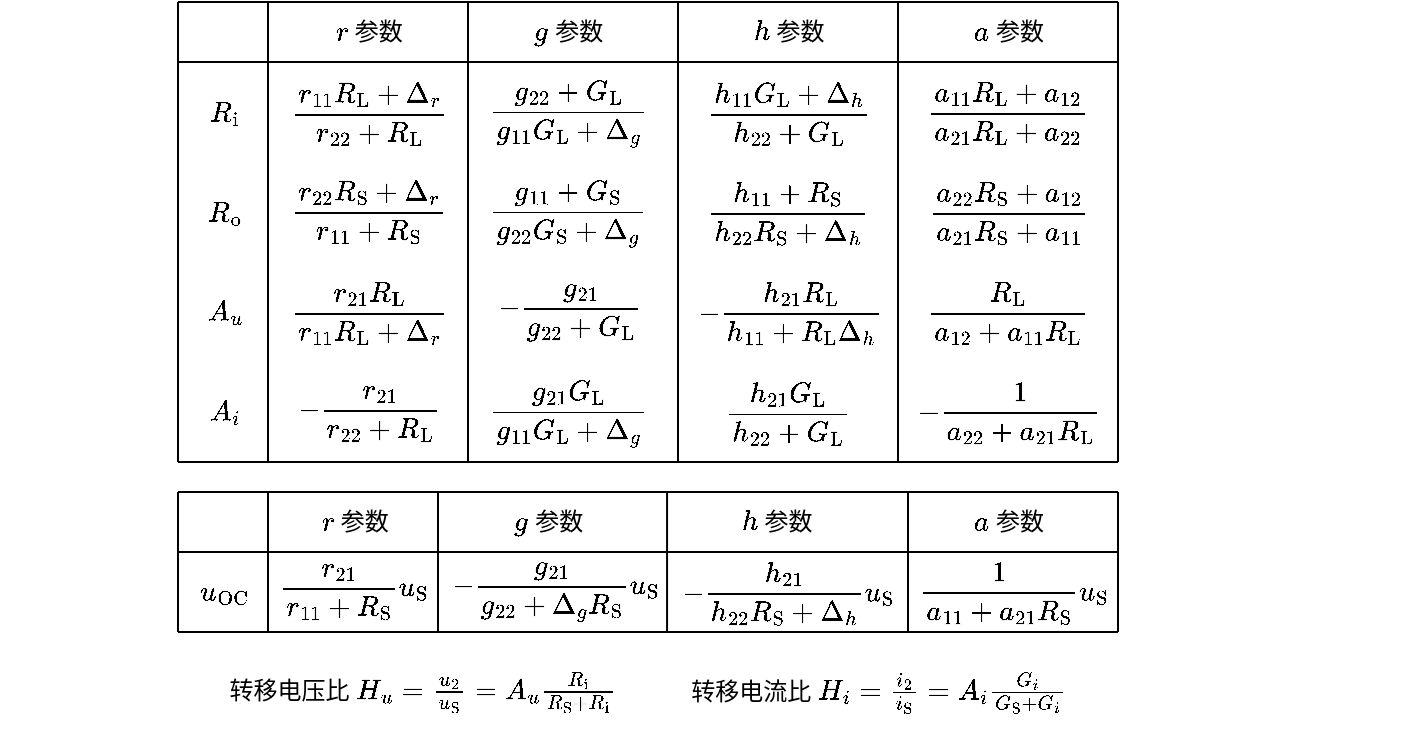 <mxfile version="17.2.1" type="device"><diagram id="zhS8sA-c78FeAWRAjbUW" name="第 1 页"><mxGraphModel dx="550" dy="319" grid="1" gridSize="5" guides="1" tooltips="1" connect="1" arrows="1" fold="1" page="1" pageScale="1" pageWidth="827" pageHeight="1169" math="1" shadow="0"><root><mxCell id="0"/><mxCell id="1" parent="0"/><mxCell id="91nh7ESTImaKsBE9o2Gt-1" value="" style="endArrow=none;html=1;rounded=0;" parent="1" edge="1"><mxGeometry width="50" height="50" relative="1" as="geometry"><mxPoint x="115" y="315" as="sourcePoint"/><mxPoint x="585" y="315" as="targetPoint"/></mxGeometry></mxCell><mxCell id="91nh7ESTImaKsBE9o2Gt-2" value="\(r\) 参数" style="text;html=1;align=center;verticalAlign=middle;resizable=0;points=[];autosize=1;strokeColor=none;fillColor=none;connectable=0;" parent="1" vertex="1"><mxGeometry x="180" y="290" width="60" height="20" as="geometry"/></mxCell><mxCell id="91nh7ESTImaKsBE9o2Gt-3" value="\(g\) 参数" style="text;html=1;align=center;verticalAlign=middle;resizable=0;points=[];autosize=1;strokeColor=none;fillColor=none;connectable=0;" parent="1" vertex="1"><mxGeometry x="280" y="290" width="60" height="20" as="geometry"/></mxCell><mxCell id="91nh7ESTImaKsBE9o2Gt-4" value="\(h\) 参数" style="text;html=1;align=center;verticalAlign=middle;resizable=0;points=[];autosize=1;strokeColor=none;fillColor=none;connectable=0;" parent="1" vertex="1"><mxGeometry x="390" y="290" width="60" height="20" as="geometry"/></mxCell><mxCell id="91nh7ESTImaKsBE9o2Gt-5" value="\(a\) 参数" style="text;html=1;align=center;verticalAlign=middle;resizable=0;points=[];autosize=1;strokeColor=none;fillColor=none;connectable=0;" parent="1" vertex="1"><mxGeometry x="500" y="290" width="60" height="20" as="geometry"/></mxCell><mxCell id="91nh7ESTImaKsBE9o2Gt-8" value="$$\frac{r_{11} R_{\mathrm{L}}+\Delta_{r}}{r_{22}+R_{\mathrm{L}}}&amp;nbsp;$$" style="text;html=1;align=center;verticalAlign=middle;resizable=1;points=[];autosize=1;strokeColor=none;fillColor=none;movable=1;rotatable=1;deletable=1;editable=1;connectable=0;" parent="1" vertex="1"><mxGeometry x="160" y="320" width="100" height="40" as="geometry"/></mxCell><mxCell id="91nh7ESTImaKsBE9o2Gt-10" value="$$\frac{g_{22}+G_{\mathrm{L}}}{g_{11} G_{\mathrm{L}}+\Delta_{g}}&amp;nbsp;$$" style="text;html=1;align=center;verticalAlign=middle;resizable=1;points=[];autosize=1;strokeColor=none;fillColor=none;movable=1;rotatable=1;deletable=1;editable=1;connectable=0;" parent="1" vertex="1"><mxGeometry x="260" y="320" width="100" height="40" as="geometry"/></mxCell><mxCell id="91nh7ESTImaKsBE9o2Gt-11" value="$$\frac{h_{11} G_{\mathrm{L}}+\Delta_{h}}{h_{22}+G_{\mathrm{L}}}&amp;nbsp;$$" style="text;html=1;align=center;verticalAlign=middle;resizable=1;points=[];autosize=1;strokeColor=none;fillColor=none;movable=1;rotatable=1;deletable=1;editable=1;connectable=0;" parent="1" vertex="1"><mxGeometry x="370" y="320" width="100" height="40" as="geometry"/></mxCell><mxCell id="91nh7ESTImaKsBE9o2Gt-12" value="$$\frac{a_{11} R_{\mathrm{L}}+a_{12}}{a_{21} R_{\mathrm{L}}+a_{22}} $$" style="text;html=1;align=center;verticalAlign=middle;resizable=1;points=[];autosize=1;strokeColor=none;fillColor=none;movable=1;rotatable=1;deletable=1;editable=1;connectable=0;" parent="1" vertex="1"><mxGeometry x="480" y="320" width="100" height="40" as="geometry"/></mxCell><mxCell id="91nh7ESTImaKsBE9o2Gt-13" value="$$\frac{r_{22} R_{\mathrm{S}}+\Delta_{r}}{r_{11}+R_{\mathrm{S}}}&amp;nbsp;$$" style="text;html=1;align=center;verticalAlign=middle;resizable=1;points=[];autosize=1;strokeColor=none;fillColor=none;movable=1;rotatable=1;deletable=1;editable=1;connectable=0;" parent="1" vertex="1"><mxGeometry x="160" y="370" width="100" height="40" as="geometry"/></mxCell><mxCell id="91nh7ESTImaKsBE9o2Gt-14" value="$$\frac{g_{11}+G_{\mathrm{S}}}{g_{22} G_{\mathrm{S}}+\Delta_{g}}&amp;nbsp;$$" style="text;html=1;align=center;verticalAlign=middle;resizable=1;points=[];autosize=1;strokeColor=none;fillColor=none;movable=1;rotatable=1;deletable=1;editable=1;connectable=0;" parent="1" vertex="1"><mxGeometry x="260" y="370" width="100" height="40" as="geometry"/></mxCell><mxCell id="91nh7ESTImaKsBE9o2Gt-15" value="$$\frac{h_{11}+R_{\mathrm{S}}}{h_{22} R_{\mathrm{S}}+\Delta_{h}}&amp;nbsp;$$" style="text;html=1;align=center;verticalAlign=middle;resizable=1;points=[];autosize=1;strokeColor=none;fillColor=none;movable=1;rotatable=1;deletable=1;editable=1;connectable=0;" parent="1" vertex="1"><mxGeometry x="370" y="370" width="100" height="40" as="geometry"/></mxCell><mxCell id="91nh7ESTImaKsBE9o2Gt-16" value="$$\frac{a_{22} R_{\mathrm{S}}+a_{12}}{a_{21} R_{\mathrm{S}}+a_{11}}&amp;nbsp;$$" style="text;html=1;align=center;verticalAlign=middle;resizable=1;points=[];autosize=1;strokeColor=none;fillColor=none;movable=1;rotatable=1;deletable=1;editable=1;connectable=0;" parent="1" vertex="1"><mxGeometry x="480" y="370" width="100" height="40" as="geometry"/></mxCell><mxCell id="91nh7ESTImaKsBE9o2Gt-17" value="$$\frac{r_{21}}{r_{11}+R_{\mathrm{S}}} u_{\mathrm{S}}&amp;nbsp;$$" style="text;html=1;align=center;verticalAlign=middle;resizable=1;points=[];autosize=1;strokeColor=none;fillColor=none;movable=1;rotatable=1;deletable=1;editable=1;connectable=0;" parent="1" vertex="1"><mxGeometry x="160" y="560" width="85" height="40" as="geometry"/></mxCell><mxCell id="91nh7ESTImaKsBE9o2Gt-18" value="$$-\frac{g_{21}}{g_{22}+\Delta_{g} R_{\mathrm{S}}} u_{\mathrm{S}}&amp;nbsp;$$" style="text;html=1;align=center;verticalAlign=middle;resizable=1;points=[];autosize=1;strokeColor=none;fillColor=none;movable=1;rotatable=1;deletable=1;editable=1;connectable=0;" parent="1" vertex="1"><mxGeometry x="245" y="560" width="115" height="40" as="geometry"/></mxCell><mxCell id="91nh7ESTImaKsBE9o2Gt-19" value="$$-\frac{h_{21}}{h_{22} R_{\mathrm{S}}+\Delta_{h}} u_{\mathrm{S}}&amp;nbsp;$$" style="text;html=1;align=center;verticalAlign=middle;resizable=1;points=[];autosize=1;strokeColor=none;fillColor=none;movable=1;rotatable=1;deletable=1;editable=1;connectable=0;" parent="1" vertex="1"><mxGeometry x="360" y="560" width="120" height="40" as="geometry"/></mxCell><mxCell id="91nh7ESTImaKsBE9o2Gt-20" value="$$\frac{1}{a_{11}+a_{21} R_{\mathrm{S}}} u_{\mathrm{S}}&amp;nbsp;$$" style="text;html=1;align=center;verticalAlign=middle;resizable=1;points=[];autosize=1;strokeColor=none;fillColor=none;movable=1;rotatable=1;deletable=1;editable=1;connectable=0;" parent="1" vertex="1"><mxGeometry x="480" y="560" width="105" height="40" as="geometry"/></mxCell><mxCell id="91nh7ESTImaKsBE9o2Gt-21" value="$$\frac{r_{21} R_{\mathrm{L}}}{r_{11} R_{\mathrm{L}}+\Delta_{r}}&amp;nbsp;$$" style="text;html=1;align=center;verticalAlign=middle;resizable=1;points=[];autosize=1;strokeColor=none;fillColor=none;movable=1;rotatable=1;deletable=1;editable=1;connectable=0;" parent="1" vertex="1"><mxGeometry x="160" y="420" width="100" height="40" as="geometry"/></mxCell><mxCell id="91nh7ESTImaKsBE9o2Gt-22" value="$$-\frac{g_{21}}{g_{22}+G_{\mathrm{L}}}&amp;nbsp;$$" style="text;html=1;align=center;verticalAlign=middle;resizable=1;points=[];autosize=1;strokeColor=none;fillColor=none;movable=1;rotatable=1;deletable=1;editable=1;connectable=0;" parent="1" vertex="1"><mxGeometry x="260" y="420" width="100" height="40" as="geometry"/></mxCell><mxCell id="91nh7ESTImaKsBE9o2Gt-23" value="$$-\frac{h_{21} R_{\mathrm{L}}}{h_{11}+R_{\mathrm{L}} \Delta_{h}}&amp;nbsp;$$" style="text;html=1;align=center;verticalAlign=middle;resizable=1;points=[];autosize=1;strokeColor=none;fillColor=none;movable=1;rotatable=1;deletable=1;editable=1;connectable=0;" parent="1" vertex="1"><mxGeometry x="370" y="420" width="100" height="40" as="geometry"/></mxCell><mxCell id="91nh7ESTImaKsBE9o2Gt-24" value="$$\frac{R_{\mathrm{L}}}{a_{12}+a_{11} R_{\mathrm{L}}}&amp;nbsp;$$" style="text;html=1;align=center;verticalAlign=middle;resizable=1;points=[];autosize=1;strokeColor=none;fillColor=none;movable=1;rotatable=1;deletable=1;editable=1;connectable=0;" parent="1" vertex="1"><mxGeometry x="480" y="420" width="100" height="40" as="geometry"/></mxCell><mxCell id="91nh7ESTImaKsBE9o2Gt-25" value="$$-\frac{r_{21}}{r_{22}+R_{\mathrm{L}}}$$" style="text;html=1;align=center;verticalAlign=middle;resizable=1;points=[];autosize=1;strokeColor=none;fillColor=none;movable=1;rotatable=1;deletable=1;editable=1;connectable=0;" parent="1" vertex="1"><mxGeometry x="160" y="470" width="100" height="40" as="geometry"/></mxCell><mxCell id="91nh7ESTImaKsBE9o2Gt-27" value="$$\frac{g_{21} G_{\mathrm{L}}}{g_{11} G_{\mathrm{L}}+\Delta_{g}}$$" style="text;html=1;align=center;verticalAlign=middle;resizable=1;points=[];autosize=1;strokeColor=none;fillColor=none;movable=1;rotatable=1;deletable=1;editable=1;connectable=0;" parent="1" vertex="1"><mxGeometry x="260" y="470" width="100" height="40" as="geometry"/></mxCell><mxCell id="91nh7ESTImaKsBE9o2Gt-28" value="$$\frac{h_{21} G_{\mathrm{L}}}{h_{22}+G_{\mathrm{L}}}$$" style="text;html=1;align=center;verticalAlign=middle;resizable=1;points=[];autosize=1;strokeColor=none;fillColor=none;movable=1;rotatable=1;deletable=1;editable=1;connectable=0;" parent="1" vertex="1"><mxGeometry x="382.5" y="470" width="75" height="40" as="geometry"/></mxCell><mxCell id="91nh7ESTImaKsBE9o2Gt-29" value="$$-\frac{1}{a_{22}+a_{21} R_{\mathrm{L}}}$$" style="text;html=1;align=center;verticalAlign=middle;resizable=1;points=[];autosize=1;strokeColor=none;fillColor=none;movable=1;rotatable=1;deletable=1;editable=1;connectable=0;" parent="1" vertex="1"><mxGeometry x="480" y="470" width="100" height="40" as="geometry"/></mxCell><mxCell id="91nh7ESTImaKsBE9o2Gt-31" value="$$R_\mathrm{i}$$" style="text;html=1;align=center;verticalAlign=middle;resizable=1;points=[];autosize=1;strokeColor=none;fillColor=none;connectable=1;movable=1;rotatable=1;deletable=1;editable=1;" parent="1" vertex="1"><mxGeometry x="125" y="330" width="25" height="20" as="geometry"/></mxCell><mxCell id="91nh7ESTImaKsBE9o2Gt-32" value="$$R_\mathrm{o}$$" style="text;html=1;align=center;verticalAlign=middle;resizable=1;points=[];autosize=1;strokeColor=none;fillColor=none;movable=1;rotatable=1;deletable=1;editable=1;connectable=1;" parent="1" vertex="1"><mxGeometry x="125" y="380" width="25" height="20" as="geometry"/></mxCell><mxCell id="91nh7ESTImaKsBE9o2Gt-33" value="$$u_\mathrm{OC}$$" style="text;html=1;align=center;verticalAlign=middle;resizable=1;points=[];autosize=1;strokeColor=none;fillColor=none;movable=1;rotatable=1;deletable=1;editable=1;connectable=1;" parent="1" vertex="1"><mxGeometry x="122.5" y="570" width="30" height="20" as="geometry"/></mxCell><mxCell id="91nh7ESTImaKsBE9o2Gt-34" value="$$A_u$$" style="text;html=1;align=center;verticalAlign=middle;resizable=1;points=[];autosize=1;strokeColor=none;fillColor=none;connectable=1;movable=1;rotatable=1;deletable=1;editable=1;" parent="1" vertex="1"><mxGeometry x="125" y="430" width="25" height="20" as="geometry"/></mxCell><mxCell id="91nh7ESTImaKsBE9o2Gt-35" value="$$A_i$$" style="text;html=1;align=center;verticalAlign=middle;resizable=1;points=[];autosize=1;strokeColor=none;fillColor=none;connectable=1;movable=1;rotatable=1;deletable=1;editable=1;" parent="1" vertex="1"><mxGeometry x="125" y="480" width="25" height="20" as="geometry"/></mxCell><mxCell id="91nh7ESTImaKsBE9o2Gt-36" value="" style="endArrow=none;html=1;rounded=0;" parent="1" edge="1"><mxGeometry width="50" height="50" relative="1" as="geometry"><mxPoint x="260" y="285" as="sourcePoint"/><mxPoint x="260" y="515" as="targetPoint"/></mxGeometry></mxCell><mxCell id="91nh7ESTImaKsBE9o2Gt-37" value="" style="endArrow=none;html=1;rounded=0;" parent="1" edge="1"><mxGeometry width="50" height="50" relative="1" as="geometry"><mxPoint x="365" y="285" as="sourcePoint"/><mxPoint x="365" y="515" as="targetPoint"/></mxGeometry></mxCell><mxCell id="91nh7ESTImaKsBE9o2Gt-38" value="" style="endArrow=none;html=1;rounded=0;" parent="1" edge="1"><mxGeometry width="50" height="50" relative="1" as="geometry"><mxPoint x="475" y="285" as="sourcePoint"/><mxPoint x="475" y="515" as="targetPoint"/></mxGeometry></mxCell><mxCell id="91nh7ESTImaKsBE9o2Gt-39" value="" style="endArrow=none;html=1;rounded=0;" parent="1" edge="1"><mxGeometry width="50" height="50" relative="1" as="geometry"><mxPoint x="115" y="285" as="sourcePoint"/><mxPoint x="585" y="285" as="targetPoint"/></mxGeometry></mxCell><mxCell id="91nh7ESTImaKsBE9o2Gt-40" value="" style="endArrow=none;html=1;rounded=0;" parent="1" edge="1"><mxGeometry width="50" height="50" relative="1" as="geometry"><mxPoint x="160" y="515" as="sourcePoint"/><mxPoint x="160" y="285" as="targetPoint"/></mxGeometry></mxCell><mxCell id="91nh7ESTImaKsBE9o2Gt-41" value="" style="endArrow=none;html=1;rounded=0;" parent="1" edge="1"><mxGeometry width="50" height="50" relative="1" as="geometry"><mxPoint x="115" y="515" as="sourcePoint"/><mxPoint x="585" y="515" as="targetPoint"/></mxGeometry></mxCell><mxCell id="91nh7ESTImaKsBE9o2Gt-42" value="" style="endArrow=none;html=1;rounded=0;" parent="1" edge="1"><mxGeometry width="50" height="50" relative="1" as="geometry"><mxPoint x="585" y="515" as="sourcePoint"/><mxPoint x="585" y="285" as="targetPoint"/></mxGeometry></mxCell><mxCell id="jwH-RvTPzyUbW8JtxGW3-1" value="" style="endArrow=none;html=1;rounded=0;" edge="1" parent="1"><mxGeometry width="50" height="50" relative="1" as="geometry"><mxPoint x="115" y="515" as="sourcePoint"/><mxPoint x="115" y="285" as="targetPoint"/></mxGeometry></mxCell><mxCell id="jwH-RvTPzyUbW8JtxGW3-2" value="" style="endArrow=none;html=1;rounded=0;" edge="1" parent="1"><mxGeometry width="50" height="50" relative="1" as="geometry"><mxPoint x="115" y="560" as="sourcePoint"/><mxPoint x="585" y="560" as="targetPoint"/></mxGeometry></mxCell><mxCell id="jwH-RvTPzyUbW8JtxGW3-3" value="\(r\) 参数" style="text;html=1;align=center;verticalAlign=middle;resizable=0;points=[];autosize=1;strokeColor=none;fillColor=none;connectable=0;" vertex="1" parent="1"><mxGeometry x="172.5" y="535" width="60" height="20" as="geometry"/></mxCell><mxCell id="jwH-RvTPzyUbW8JtxGW3-4" value="\(g\) 参数" style="text;html=1;align=center;verticalAlign=middle;resizable=0;points=[];autosize=1;strokeColor=none;fillColor=none;connectable=0;" vertex="1" parent="1"><mxGeometry x="270" y="535" width="60" height="20" as="geometry"/></mxCell><mxCell id="jwH-RvTPzyUbW8JtxGW3-5" value="\(h\) 参数" style="text;html=1;align=center;verticalAlign=middle;resizable=0;points=[];autosize=1;strokeColor=none;fillColor=none;connectable=0;" vertex="1" parent="1"><mxGeometry x="384" y="535" width="60" height="20" as="geometry"/></mxCell><mxCell id="jwH-RvTPzyUbW8JtxGW3-6" value="\(a\) 参数" style="text;html=1;align=center;verticalAlign=middle;resizable=0;points=[];autosize=1;strokeColor=none;fillColor=none;connectable=0;" vertex="1" parent="1"><mxGeometry x="500" y="535" width="60" height="20" as="geometry"/></mxCell><mxCell id="jwH-RvTPzyUbW8JtxGW3-7" value="" style="endArrow=none;html=1;rounded=0;" edge="1" parent="1"><mxGeometry width="50" height="50" relative="1" as="geometry"><mxPoint x="115" y="530" as="sourcePoint"/><mxPoint x="585" y="530" as="targetPoint"/></mxGeometry></mxCell><mxCell id="jwH-RvTPzyUbW8JtxGW3-8" value="" style="endArrow=none;html=1;rounded=0;" edge="1" parent="1"><mxGeometry width="50" height="50" relative="1" as="geometry"><mxPoint x="160" y="600" as="sourcePoint"/><mxPoint x="160" y="530" as="targetPoint"/></mxGeometry></mxCell><mxCell id="jwH-RvTPzyUbW8JtxGW3-9" value="" style="endArrow=none;html=1;rounded=0;" edge="1" parent="1"><mxGeometry width="50" height="50" relative="1" as="geometry"><mxPoint x="115" y="600" as="sourcePoint"/><mxPoint x="585" y="600" as="targetPoint"/></mxGeometry></mxCell><mxCell id="jwH-RvTPzyUbW8JtxGW3-10" value="" style="endArrow=none;html=1;rounded=0;" edge="1" parent="1"><mxGeometry width="50" height="50" relative="1" as="geometry"><mxPoint x="245" y="600" as="sourcePoint"/><mxPoint x="245" y="530" as="targetPoint"/></mxGeometry></mxCell><mxCell id="jwH-RvTPzyUbW8JtxGW3-11" value="" style="endArrow=none;html=1;rounded=0;" edge="1" parent="1"><mxGeometry width="50" height="50" relative="1" as="geometry"><mxPoint x="359.53" y="600" as="sourcePoint"/><mxPoint x="359.53" y="530" as="targetPoint"/></mxGeometry></mxCell><mxCell id="jwH-RvTPzyUbW8JtxGW3-12" value="" style="endArrow=none;html=1;rounded=0;" edge="1" parent="1"><mxGeometry width="50" height="50" relative="1" as="geometry"><mxPoint x="480" y="600" as="sourcePoint"/><mxPoint x="480" y="530" as="targetPoint"/></mxGeometry></mxCell><mxCell id="jwH-RvTPzyUbW8JtxGW3-13" value="" style="endArrow=none;html=1;rounded=0;" edge="1" parent="1"><mxGeometry width="50" height="50" relative="1" as="geometry"><mxPoint x="585" y="600" as="sourcePoint"/><mxPoint x="585" y="530" as="targetPoint"/></mxGeometry></mxCell><mxCell id="jwH-RvTPzyUbW8JtxGW3-14" value="" style="endArrow=none;html=1;rounded=0;" edge="1" parent="1"><mxGeometry width="50" height="50" relative="1" as="geometry"><mxPoint x="115" y="600" as="sourcePoint"/><mxPoint x="115" y="530" as="targetPoint"/></mxGeometry></mxCell><mxCell id="jwH-RvTPzyUbW8JtxGW3-16" value="&lt;table border=&quot;0&quot; cellpadding=&quot;0&quot; cellspacing=&quot;0&quot; width=&quot;69&quot; style=&quot;border-collapse: collapse ; width: 52pt&quot;&gt;&lt;tbody&gt;&lt;tr style=&quot;height: 14.0pt&quot;&gt;&lt;td height=&quot;19&quot; width=&quot;69&quot; style=&quot;height: 14.0pt ; width: 52pt&quot;&gt;转移电压比 \(&lt;br&gt;  H_{u}=\frac{u_{2}}{u_{\mathrm{S}}}=A_{u}&lt;br&gt;  \frac{R_{\mathrm{i}}}{R_{\mathrm{S}}+R_{\mathrm{i}}}\)&lt;/td&gt;&lt;/tr&gt;&lt;/tbody&gt;&lt;/table&gt;" style="text;html=1;align=center;verticalAlign=middle;resizable=1;points=[];autosize=1;strokeColor=none;fillColor=none;movable=1;rotatable=1;deletable=1;editable=1;connectable=1;" vertex="1" parent="1"><mxGeometry x="133" y="615" width="207" height="30" as="geometry"/></mxCell><mxCell id="jwH-RvTPzyUbW8JtxGW3-17" value="转移电流比 \(&lt;br&gt;H_{i}=\frac{i_{2}}{i_{\mathrm{S}}}=A_{i} \frac{G_{i}}{G_{\mathrm{S}}+G_{i}}\)" style="text;html=1;align=center;verticalAlign=middle;resizable=1;points=[];autosize=1;strokeColor=none;fillColor=none;movable=1;rotatable=1;deletable=1;editable=1;connectable=1;" vertex="1" parent="1"><mxGeometry x="360" y="615" width="210" height="30" as="geometry"/></mxCell></root></mxGraphModel></diagram></mxfile>
